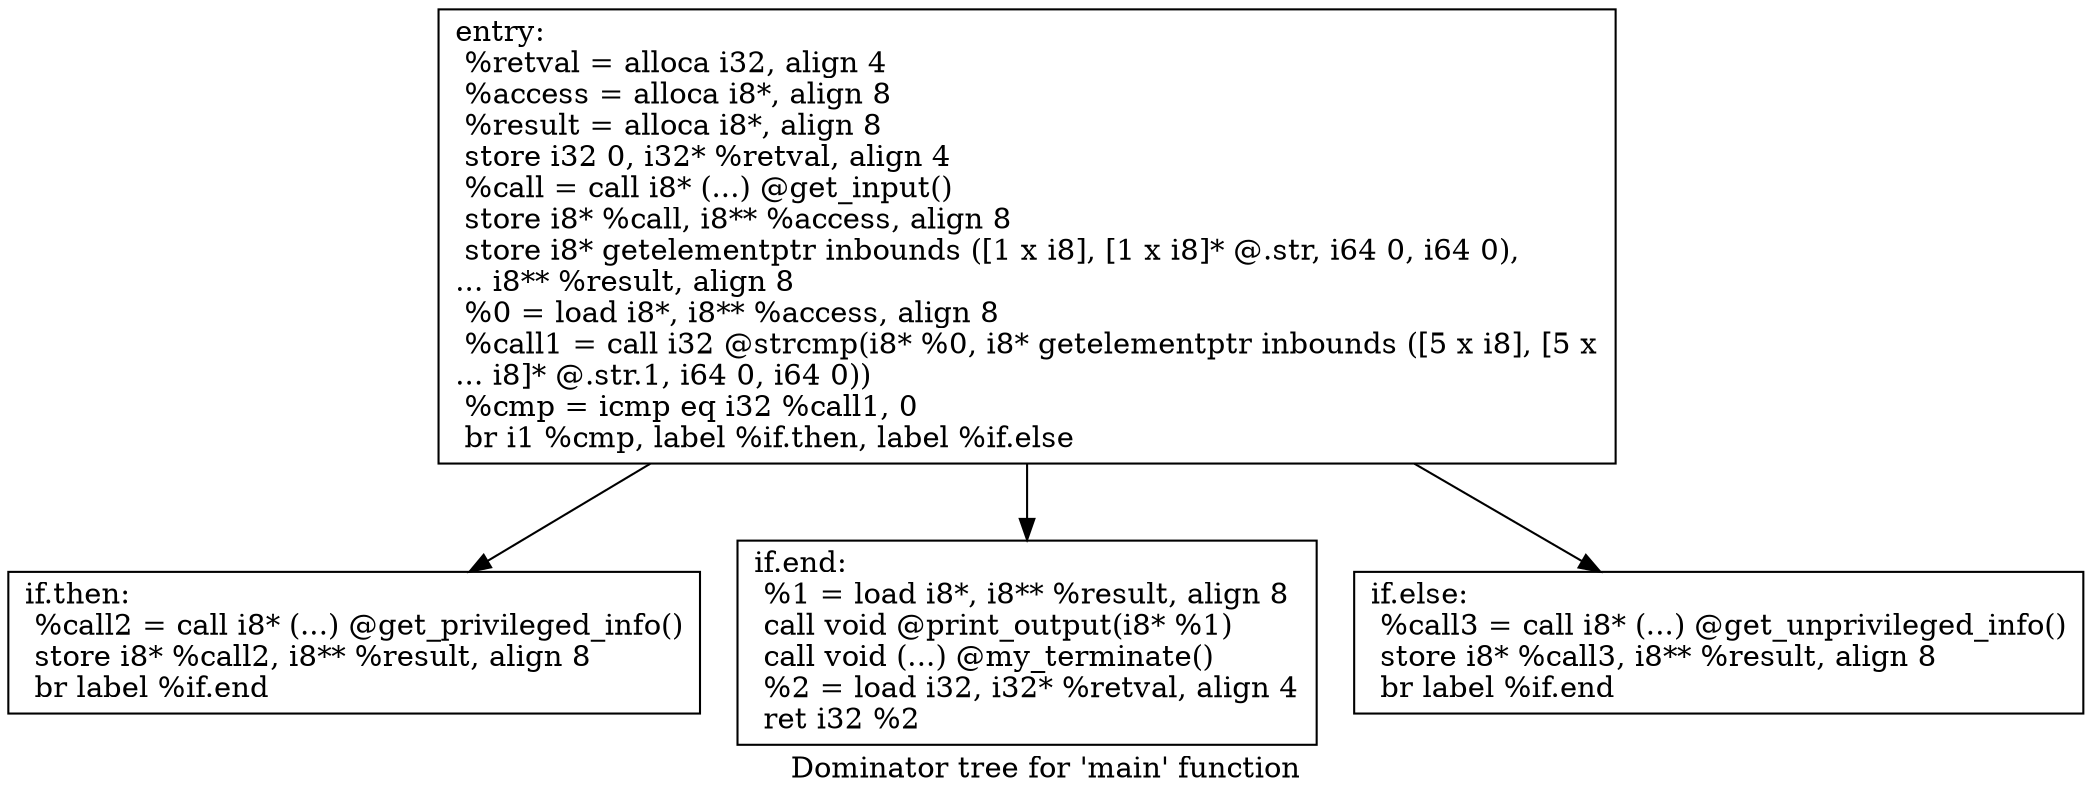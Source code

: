digraph "Dominator tree for 'main' function" {
	label="Dominator tree for 'main' function";

	Node0x561ad96f5aa0 [shape=record,label="{entry:\l  %retval = alloca i32, align 4\l  %access = alloca i8*, align 8\l  %result = alloca i8*, align 8\l  store i32 0, i32* %retval, align 4\l  %call = call i8* (...) @get_input()\l  store i8* %call, i8** %access, align 8\l  store i8* getelementptr inbounds ([1 x i8], [1 x i8]* @.str, i64 0, i64 0),\l... i8** %result, align 8\l  %0 = load i8*, i8** %access, align 8\l  %call1 = call i32 @strcmp(i8* %0, i8* getelementptr inbounds ([5 x i8], [5 x\l... i8]* @.str.1, i64 0, i64 0))\l  %cmp = icmp eq i32 %call1, 0\l  br i1 %cmp, label %if.then, label %if.else\l}"];
	Node0x561ad96f5aa0 -> Node0x561ad96f5f10;
	Node0x561ad96f5aa0 -> Node0x561ad96f5f70;
	Node0x561ad96f5aa0 -> Node0x561ad96f5fd0;
	Node0x561ad96f5f10 [shape=record,label="{if.then:                                          \l  %call2 = call i8* (...) @get_privileged_info()\l  store i8* %call2, i8** %result, align 8\l  br label %if.end\l}"];
	Node0x561ad96f5f70 [shape=record,label="{if.end:                                           \l  %1 = load i8*, i8** %result, align 8\l  call void @print_output(i8* %1)\l  call void (...) @my_terminate()\l  %2 = load i32, i32* %retval, align 4\l  ret i32 %2\l}"];
	Node0x561ad96f5fd0 [shape=record,label="{if.else:                                          \l  %call3 = call i8* (...) @get_unprivileged_info()\l  store i8* %call3, i8** %result, align 8\l  br label %if.end\l}"];
}
